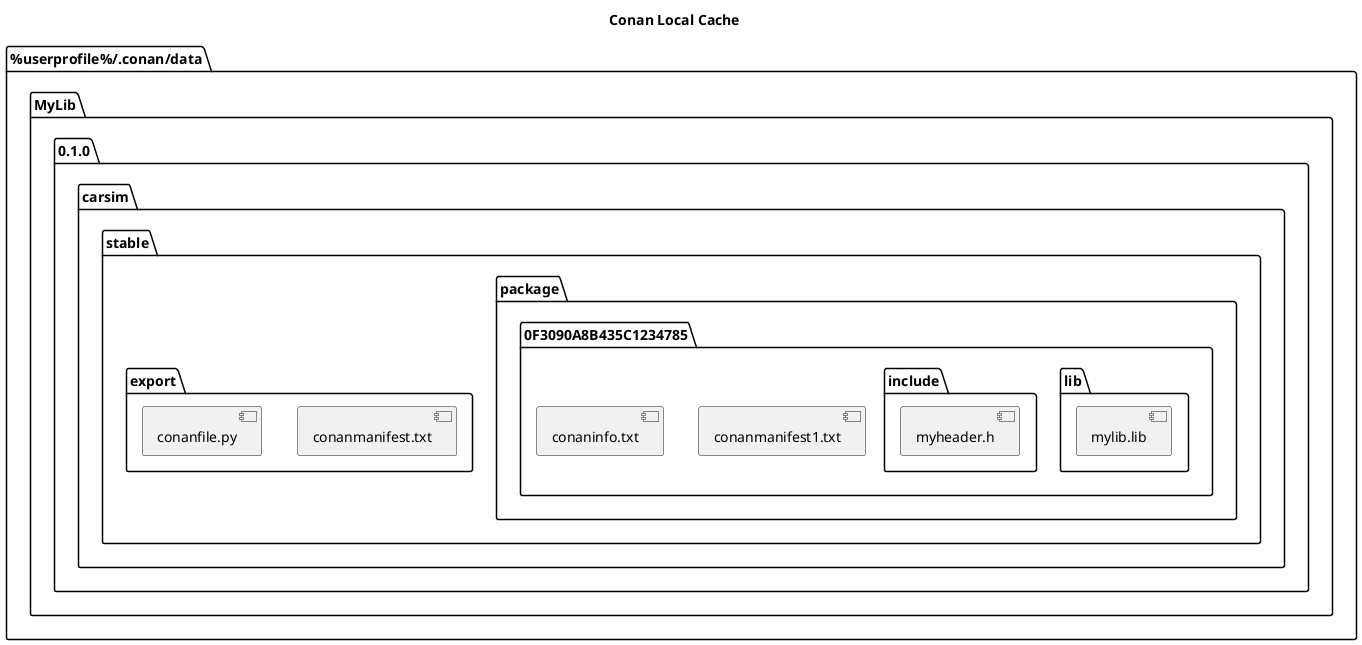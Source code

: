 @startuml
title Conan Local Cache

folder "%userprofile%/.conan/data" {
    folder "MyLib" {
         folder "0.1.0" {
            folder "carsim" {
                folder "stable" {
                    folder "package"{
                        folder "0F3090A8B435C1234785"{
                            [conanmanifest1.txt] as cm1
                            [conaninfo.txt] as cf1
                            folder "lib"{
                                [mylib.lib] as lib1
                            }
                            folder "include"{
                                [myheader.h] as inc1
                            }
                        }
                    }
                    folder "export"{
                        [conanmanifest.txt] as cm
                        [conanfile.py] as cf
                    }
                }
            }
        }
    }
}


@enduml/